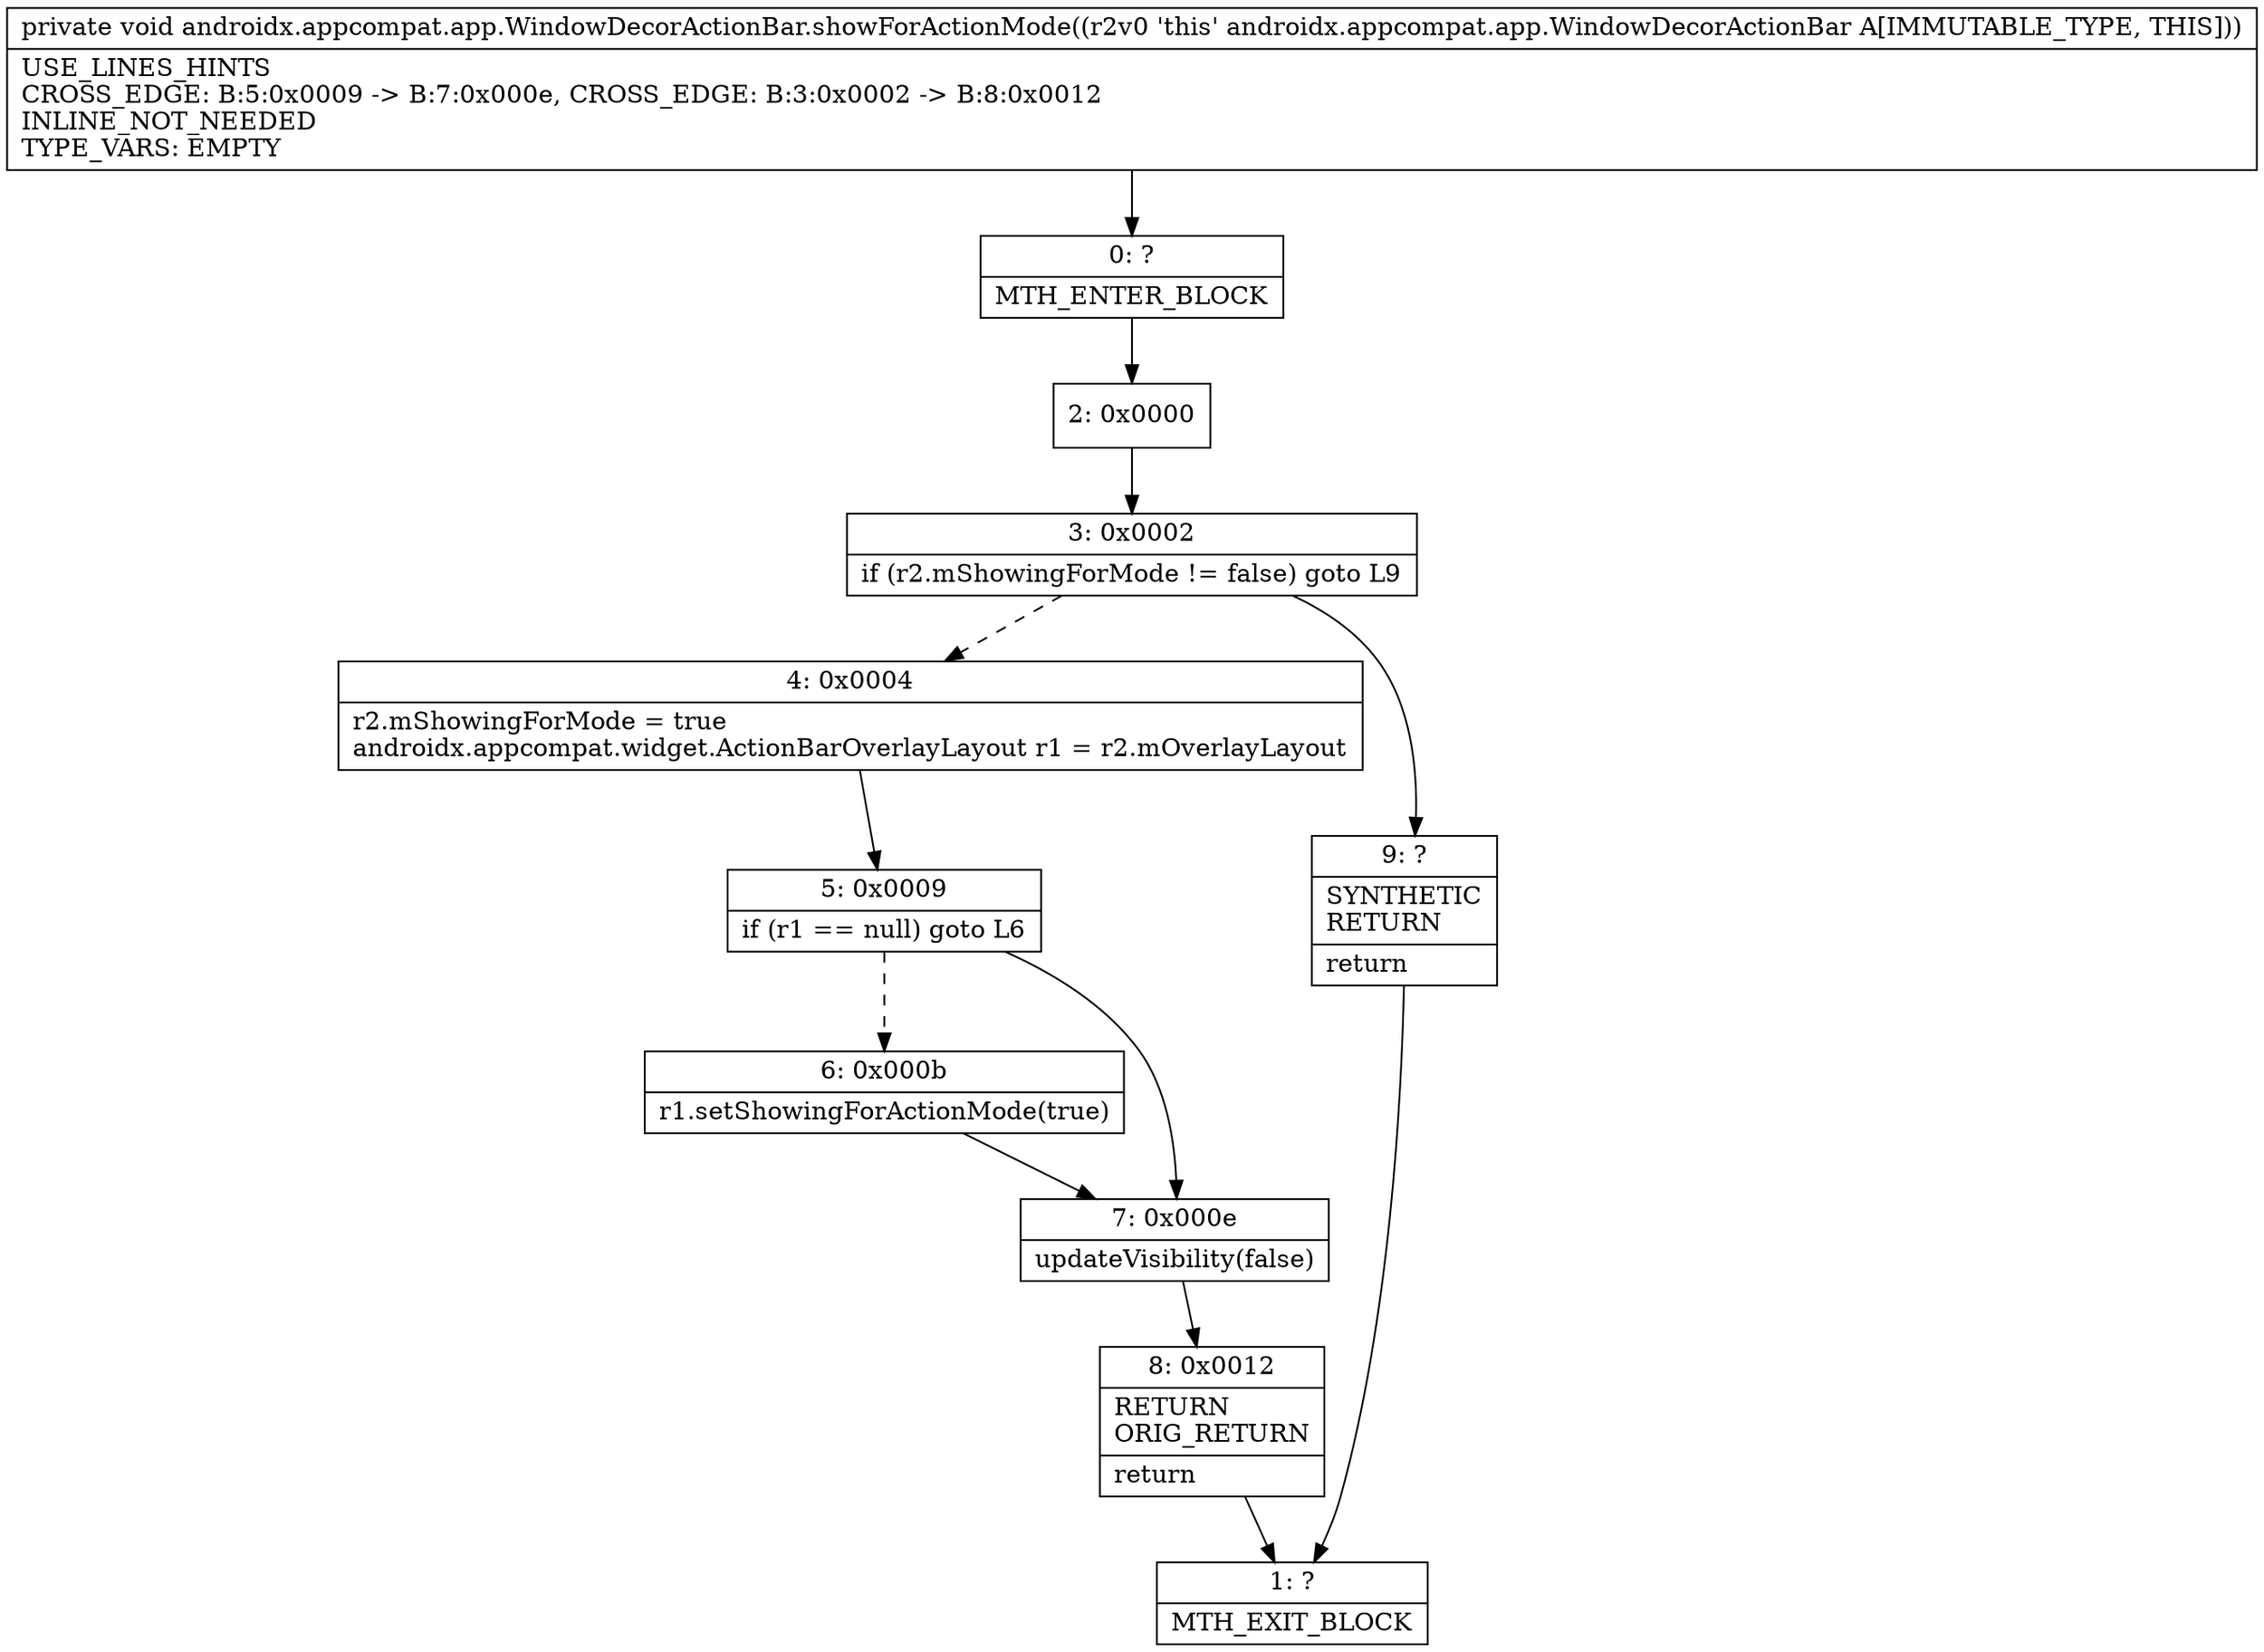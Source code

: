 digraph "CFG forandroidx.appcompat.app.WindowDecorActionBar.showForActionMode()V" {
Node_0 [shape=record,label="{0\:\ ?|MTH_ENTER_BLOCK\l}"];
Node_2 [shape=record,label="{2\:\ 0x0000}"];
Node_3 [shape=record,label="{3\:\ 0x0002|if (r2.mShowingForMode != false) goto L9\l}"];
Node_4 [shape=record,label="{4\:\ 0x0004|r2.mShowingForMode = true\landroidx.appcompat.widget.ActionBarOverlayLayout r1 = r2.mOverlayLayout\l}"];
Node_5 [shape=record,label="{5\:\ 0x0009|if (r1 == null) goto L6\l}"];
Node_6 [shape=record,label="{6\:\ 0x000b|r1.setShowingForActionMode(true)\l}"];
Node_7 [shape=record,label="{7\:\ 0x000e|updateVisibility(false)\l}"];
Node_8 [shape=record,label="{8\:\ 0x0012|RETURN\lORIG_RETURN\l|return\l}"];
Node_1 [shape=record,label="{1\:\ ?|MTH_EXIT_BLOCK\l}"];
Node_9 [shape=record,label="{9\:\ ?|SYNTHETIC\lRETURN\l|return\l}"];
MethodNode[shape=record,label="{private void androidx.appcompat.app.WindowDecorActionBar.showForActionMode((r2v0 'this' androidx.appcompat.app.WindowDecorActionBar A[IMMUTABLE_TYPE, THIS]))  | USE_LINES_HINTS\lCROSS_EDGE: B:5:0x0009 \-\> B:7:0x000e, CROSS_EDGE: B:3:0x0002 \-\> B:8:0x0012\lINLINE_NOT_NEEDED\lTYPE_VARS: EMPTY\l}"];
MethodNode -> Node_0;Node_0 -> Node_2;
Node_2 -> Node_3;
Node_3 -> Node_4[style=dashed];
Node_3 -> Node_9;
Node_4 -> Node_5;
Node_5 -> Node_6[style=dashed];
Node_5 -> Node_7;
Node_6 -> Node_7;
Node_7 -> Node_8;
Node_8 -> Node_1;
Node_9 -> Node_1;
}

